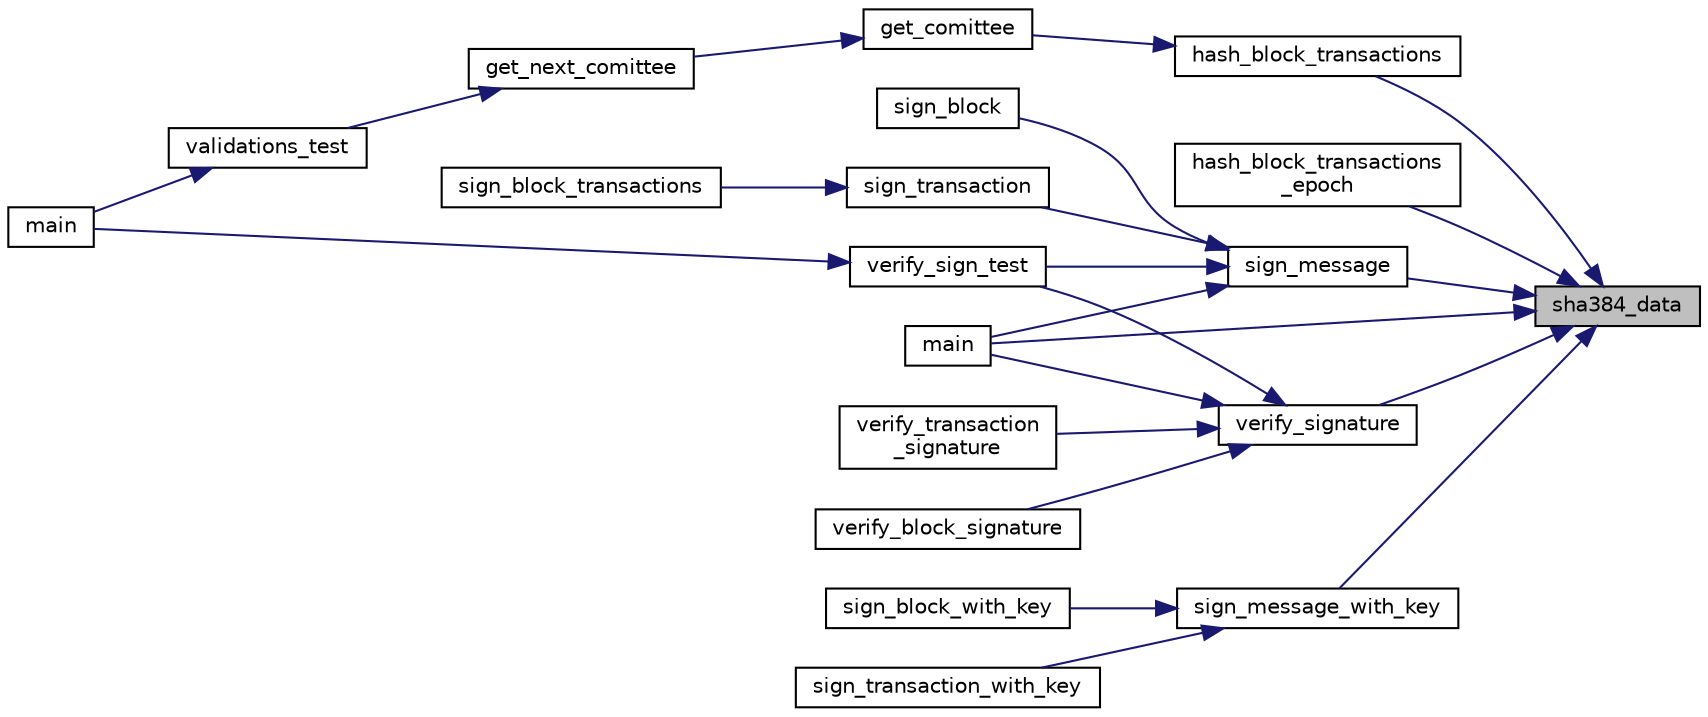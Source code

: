 digraph "sha384_data"
{
 // LATEX_PDF_SIZE
  edge [fontname="Helvetica",fontsize="10",labelfontname="Helvetica",labelfontsize="10"];
  node [fontname="Helvetica",fontsize="10",shape=record];
  rankdir="RL";
  Node1 [label="sha384_data",height=0.2,width=0.4,color="black", fillcolor="grey75", style="filled", fontcolor="black",tooltip="Apply the SHA384 algorithm on a 'data' of size 'len_data'."];
  Node1 -> Node2 [dir="back",color="midnightblue",fontsize="10",style="solid",fontname="Helvetica"];
  Node2 [label="hash_block_transactions",height=0.2,width=0.4,color="black", fillcolor="white", style="filled",URL="$hash_8c.html#a1a0c4c7a5b69d66d29782dfc45e625ec",tooltip="Apply the SHA384 to all block transactions."];
  Node2 -> Node3 [dir="back",color="midnightblue",fontsize="10",style="solid",fontname="Helvetica"];
  Node3 [label="get_comittee",height=0.2,width=0.4,color="black", fillcolor="white", style="filled",URL="$validators_8c.html#a1a1ab9ec31465da0d83b1d24a12d54bd",tooltip="Get the a comittee RSA public keys on a specific epoch."];
  Node3 -> Node4 [dir="back",color="midnightblue",fontsize="10",style="solid",fontname="Helvetica"];
  Node4 [label="get_next_comittee",height=0.2,width=0.4,color="black", fillcolor="white", style="filled",URL="$validators_8c.html#a46a683358e281bebc6b77b1084b05bbb",tooltip="Get the a comittee RSA public keys on a specific epoch."];
  Node4 -> Node5 [dir="back",color="midnightblue",fontsize="10",style="solid",fontname="Helvetica"];
  Node5 [label="validations_test",height=0.2,width=0.4,color="black", fillcolor="white", style="filled",URL="$validations__test_8c.html#ab838b4317c66f7c0e811c0bb3b595d2f",tooltip=" "];
  Node5 -> Node6 [dir="back",color="midnightblue",fontsize="10",style="solid",fontname="Helvetica"];
  Node6 [label="main",height=0.2,width=0.4,color="black", fillcolor="white", style="filled",URL="$unit__testing_8c.html#ae66f6b31b5ad750f1fe042a706a4e3d4",tooltip=" "];
  Node1 -> Node7 [dir="back",color="midnightblue",fontsize="10",style="solid",fontname="Helvetica"];
  Node7 [label="hash_block_transactions\l_epoch",height=0.2,width=0.4,color="black", fillcolor="white", style="filled",URL="$validators_8c.html#a6e675a99d3f446b36542c2a9facb2a35",tooltip=" "];
  Node1 -> Node8 [dir="back",color="midnightblue",fontsize="10",style="solid",fontname="Helvetica"];
  Node8 [label="main",height=0.2,width=0.4,color="black", fillcolor="white", style="filled",URL="$sign_8c.html#ae66f6b31b5ad750f1fe042a706a4e3d4",tooltip=" "];
  Node1 -> Node9 [dir="back",color="midnightblue",fontsize="10",style="solid",fontname="Helvetica"];
  Node9 [label="sign_message",height=0.2,width=0.4,color="black", fillcolor="white", style="filled",URL="$signature_8c.html#ae19c745c1be8c5d67048188ede9a779d",tooltip="buffer <- encrypt(SHA284(msg,len_data),wallet_priv_key)"];
  Node9 -> Node8 [dir="back",color="midnightblue",fontsize="10",style="solid",fontname="Helvetica"];
  Node9 -> Node10 [dir="back",color="midnightblue",fontsize="10",style="solid",fontname="Helvetica"];
  Node10 [label="sign_block",height=0.2,width=0.4,color="black", fillcolor="white", style="filled",URL="$signature_8c.html#a5fc24af7af2e6c9cd4de2efcbd26ffb9",tooltip="Signs a block."];
  Node9 -> Node11 [dir="back",color="midnightblue",fontsize="10",style="solid",fontname="Helvetica"];
  Node11 [label="sign_transaction",height=0.2,width=0.4,color="black", fillcolor="white", style="filled",URL="$signature_8c.html#afc30cc798edd88f7749c81431cc12684",tooltip=" "];
  Node11 -> Node12 [dir="back",color="midnightblue",fontsize="10",style="solid",fontname="Helvetica"];
  Node12 [label="sign_block_transactions",height=0.2,width=0.4,color="black", fillcolor="white", style="filled",URL="$signature_8c.html#a885aee9c6a53f767ed991b0a2496e37e",tooltip="Signs transactions of a block."];
  Node9 -> Node13 [dir="back",color="midnightblue",fontsize="10",style="solid",fontname="Helvetica"];
  Node13 [label="verify_sign_test",height=0.2,width=0.4,color="black", fillcolor="white", style="filled",URL="$signature__test_8c.html#a1a567e3415b0bcb5531f72f29d571dac",tooltip=" "];
  Node13 -> Node6 [dir="back",color="midnightblue",fontsize="10",style="solid",fontname="Helvetica"];
  Node1 -> Node14 [dir="back",color="midnightblue",fontsize="10",style="solid",fontname="Helvetica"];
  Node14 [label="sign_message_with_key",height=0.2,width=0.4,color="black", fillcolor="white", style="filled",URL="$signature_8c.html#aae1091d9b2f55f2db94f39f7343b29e3",tooltip="encrypt(SHA284(msg,len_data),key) buffer <- encrypt(SHA284(msg,len_data),key)"];
  Node14 -> Node15 [dir="back",color="midnightblue",fontsize="10",style="solid",fontname="Helvetica"];
  Node15 [label="sign_block_with_key",height=0.2,width=0.4,color="black", fillcolor="white", style="filled",URL="$signature_8c.html#a1409b9f67ad91c9e55f0e786a8b2ae8a",tooltip=" "];
  Node14 -> Node16 [dir="back",color="midnightblue",fontsize="10",style="solid",fontname="Helvetica"];
  Node16 [label="sign_transaction_with_key",height=0.2,width=0.4,color="black", fillcolor="white", style="filled",URL="$signature_8c.html#ad7757263f776dc00aaaae307629b53d9",tooltip="Sign a transaction."];
  Node1 -> Node17 [dir="back",color="midnightblue",fontsize="10",style="solid",fontname="Helvetica"];
  Node17 [label="verify_signature",height=0.2,width=0.4,color="black", fillcolor="white", style="filled",URL="$signature_8c.html#abb24ef32c40711494e34d7639e64f8a3",tooltip="Verifies if SHA384(data) == decrypt(signature,pub_key)"];
  Node17 -> Node8 [dir="back",color="midnightblue",fontsize="10",style="solid",fontname="Helvetica"];
  Node17 -> Node18 [dir="back",color="midnightblue",fontsize="10",style="solid",fontname="Helvetica"];
  Node18 [label="verify_block_signature",height=0.2,width=0.4,color="black", fillcolor="white", style="filled",URL="$signature_8c.html#a197fbff013d305c63a9699922eb438f6",tooltip="Verifies if a block signature is valid."];
  Node17 -> Node13 [dir="back",color="midnightblue",fontsize="10",style="solid",fontname="Helvetica"];
  Node17 -> Node19 [dir="back",color="midnightblue",fontsize="10",style="solid",fontname="Helvetica"];
  Node19 [label="verify_transaction\l_signature",height=0.2,width=0.4,color="black", fillcolor="white", style="filled",URL="$signature_8c.html#ae45689cf209de84d0132284229d32824",tooltip="Verifies if a transaction signature is valid."];
}

